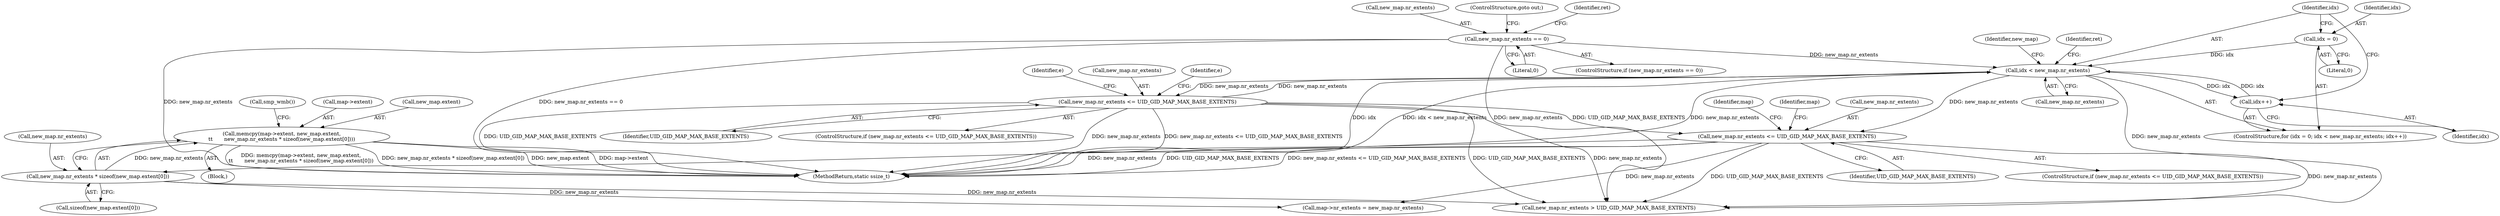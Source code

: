 digraph "0_linux_d2f007dbe7e4c9583eea6eb04d60001e85c6f1bd@API" {
"1000488" [label="(Call,memcpy(map->extent, new_map.extent,\n\t\t       new_map.nr_extents * sizeof(new_map.extent[0])))"];
"1000495" [label="(Call,new_map.nr_extents * sizeof(new_map.extent[0]))"];
"1000482" [label="(Call,new_map.nr_extents <= UID_GID_MAP_MAX_BASE_EXTENTS)"];
"1000415" [label="(Call,idx < new_map.nr_extents)"];
"1000412" [label="(Call,idx = 0)"];
"1000420" [label="(Call,idx++)"];
"1000388" [label="(Call,new_map.nr_extents == 0)"];
"1000426" [label="(Call,new_map.nr_extents <= UID_GID_MAP_MAX_BASE_EXTENTS)"];
"1000388" [label="(Call,new_map.nr_extents == 0)"];
"1000488" [label="(Call,memcpy(map->extent, new_map.extent,\n\t\t       new_map.nr_extents * sizeof(new_map.extent[0])))"];
"1000490" [label="(Identifier,map)"];
"1000412" [label="(Call,idx = 0)"];
"1000492" [label="(Call,new_map.extent)"];
"1000522" [label="(Call,map->nr_extents = new_map.nr_extents)"];
"1000411" [label="(ControlStructure,for (idx = 0; idx < new_map.nr_extents; idx++))"];
"1000413" [label="(Identifier,idx)"];
"1000392" [label="(Literal,0)"];
"1000389" [label="(Call,new_map.nr_extents)"];
"1000542" [label="(Call,new_map.nr_extents > UID_GID_MAP_MAX_BASE_EXTENTS)"];
"1000496" [label="(Call,new_map.nr_extents)"];
"1000521" [label="(Call,smp_wmb())"];
"1000393" [label="(ControlStructure,goto out;)"];
"1000428" [label="(Identifier,new_map)"];
"1000487" [label="(Block,)"];
"1000416" [label="(Identifier,idx)"];
"1000489" [label="(Call,map->extent)"];
"1000483" [label="(Call,new_map.nr_extents)"];
"1000486" [label="(Identifier,UID_GID_MAP_MAX_BASE_EXTENTS)"];
"1000495" [label="(Call,new_map.nr_extents * sizeof(new_map.extent[0]))"];
"1000417" [label="(Call,new_map.nr_extents)"];
"1000472" [label="(Identifier,ret)"];
"1000414" [label="(Literal,0)"];
"1000427" [label="(Call,new_map.nr_extents)"];
"1000509" [label="(Identifier,map)"];
"1000420" [label="(Call,idx++)"];
"1000499" [label="(Call,sizeof(new_map.extent[0]))"];
"1000395" [label="(Identifier,ret)"];
"1000425" [label="(ControlStructure,if (new_map.nr_extents <= UID_GID_MAP_MAX_BASE_EXTENTS))"];
"1000578" [label="(MethodReturn,static ssize_t)"];
"1000482" [label="(Call,new_map.nr_extents <= UID_GID_MAP_MAX_BASE_EXTENTS)"];
"1000415" [label="(Call,idx < new_map.nr_extents)"];
"1000426" [label="(Call,new_map.nr_extents <= UID_GID_MAP_MAX_BASE_EXTENTS)"];
"1000387" [label="(ControlStructure,if (new_map.nr_extents == 0))"];
"1000421" [label="(Identifier,idx)"];
"1000481" [label="(ControlStructure,if (new_map.nr_extents <= UID_GID_MAP_MAX_BASE_EXTENTS))"];
"1000430" [label="(Identifier,UID_GID_MAP_MAX_BASE_EXTENTS)"];
"1000432" [label="(Identifier,e)"];
"1000441" [label="(Identifier,e)"];
"1000488" -> "1000487"  [label="AST: "];
"1000488" -> "1000495"  [label="CFG: "];
"1000489" -> "1000488"  [label="AST: "];
"1000492" -> "1000488"  [label="AST: "];
"1000495" -> "1000488"  [label="AST: "];
"1000521" -> "1000488"  [label="CFG: "];
"1000488" -> "1000578"  [label="DDG: map->extent"];
"1000488" -> "1000578"  [label="DDG: memcpy(map->extent, new_map.extent,\n\t\t       new_map.nr_extents * sizeof(new_map.extent[0]))"];
"1000488" -> "1000578"  [label="DDG: new_map.nr_extents * sizeof(new_map.extent[0])"];
"1000488" -> "1000578"  [label="DDG: new_map.extent"];
"1000495" -> "1000488"  [label="DDG: new_map.nr_extents"];
"1000495" -> "1000499"  [label="CFG: "];
"1000496" -> "1000495"  [label="AST: "];
"1000499" -> "1000495"  [label="AST: "];
"1000482" -> "1000495"  [label="DDG: new_map.nr_extents"];
"1000495" -> "1000522"  [label="DDG: new_map.nr_extents"];
"1000495" -> "1000542"  [label="DDG: new_map.nr_extents"];
"1000482" -> "1000481"  [label="AST: "];
"1000482" -> "1000486"  [label="CFG: "];
"1000483" -> "1000482"  [label="AST: "];
"1000486" -> "1000482"  [label="AST: "];
"1000490" -> "1000482"  [label="CFG: "];
"1000509" -> "1000482"  [label="CFG: "];
"1000482" -> "1000578"  [label="DDG: UID_GID_MAP_MAX_BASE_EXTENTS"];
"1000482" -> "1000578"  [label="DDG: new_map.nr_extents <= UID_GID_MAP_MAX_BASE_EXTENTS"];
"1000415" -> "1000482"  [label="DDG: new_map.nr_extents"];
"1000426" -> "1000482"  [label="DDG: UID_GID_MAP_MAX_BASE_EXTENTS"];
"1000482" -> "1000522"  [label="DDG: new_map.nr_extents"];
"1000482" -> "1000542"  [label="DDG: new_map.nr_extents"];
"1000482" -> "1000542"  [label="DDG: UID_GID_MAP_MAX_BASE_EXTENTS"];
"1000415" -> "1000411"  [label="AST: "];
"1000415" -> "1000417"  [label="CFG: "];
"1000416" -> "1000415"  [label="AST: "];
"1000417" -> "1000415"  [label="AST: "];
"1000428" -> "1000415"  [label="CFG: "];
"1000472" -> "1000415"  [label="CFG: "];
"1000415" -> "1000578"  [label="DDG: idx"];
"1000415" -> "1000578"  [label="DDG: idx < new_map.nr_extents"];
"1000415" -> "1000578"  [label="DDG: new_map.nr_extents"];
"1000412" -> "1000415"  [label="DDG: idx"];
"1000420" -> "1000415"  [label="DDG: idx"];
"1000388" -> "1000415"  [label="DDG: new_map.nr_extents"];
"1000426" -> "1000415"  [label="DDG: new_map.nr_extents"];
"1000415" -> "1000420"  [label="DDG: idx"];
"1000415" -> "1000426"  [label="DDG: new_map.nr_extents"];
"1000415" -> "1000542"  [label="DDG: new_map.nr_extents"];
"1000412" -> "1000411"  [label="AST: "];
"1000412" -> "1000414"  [label="CFG: "];
"1000413" -> "1000412"  [label="AST: "];
"1000414" -> "1000412"  [label="AST: "];
"1000416" -> "1000412"  [label="CFG: "];
"1000420" -> "1000411"  [label="AST: "];
"1000420" -> "1000421"  [label="CFG: "];
"1000421" -> "1000420"  [label="AST: "];
"1000416" -> "1000420"  [label="CFG: "];
"1000388" -> "1000387"  [label="AST: "];
"1000388" -> "1000392"  [label="CFG: "];
"1000389" -> "1000388"  [label="AST: "];
"1000392" -> "1000388"  [label="AST: "];
"1000393" -> "1000388"  [label="CFG: "];
"1000395" -> "1000388"  [label="CFG: "];
"1000388" -> "1000578"  [label="DDG: new_map.nr_extents"];
"1000388" -> "1000578"  [label="DDG: new_map.nr_extents == 0"];
"1000388" -> "1000542"  [label="DDG: new_map.nr_extents"];
"1000426" -> "1000425"  [label="AST: "];
"1000426" -> "1000430"  [label="CFG: "];
"1000427" -> "1000426"  [label="AST: "];
"1000430" -> "1000426"  [label="AST: "];
"1000432" -> "1000426"  [label="CFG: "];
"1000441" -> "1000426"  [label="CFG: "];
"1000426" -> "1000578"  [label="DDG: new_map.nr_extents"];
"1000426" -> "1000578"  [label="DDG: new_map.nr_extents <= UID_GID_MAP_MAX_BASE_EXTENTS"];
"1000426" -> "1000578"  [label="DDG: UID_GID_MAP_MAX_BASE_EXTENTS"];
"1000426" -> "1000542"  [label="DDG: new_map.nr_extents"];
"1000426" -> "1000542"  [label="DDG: UID_GID_MAP_MAX_BASE_EXTENTS"];
}
